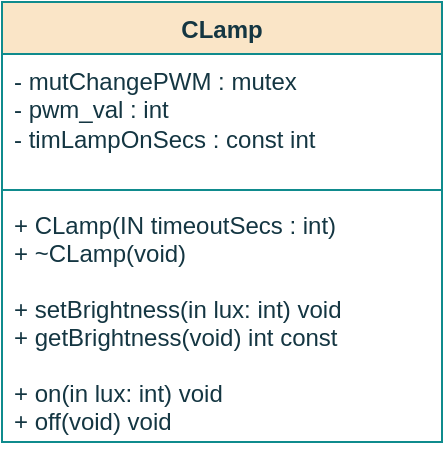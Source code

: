<mxfile version="16.0.2" type="github" pages="4">
  <diagram id="tfzxgMIFUyRC4YkPrTR2" name="Class">
    <mxGraphModel dx="540" dy="306" grid="1" gridSize="10" guides="1" tooltips="1" connect="1" arrows="1" fold="1" page="1" pageScale="1" pageWidth="850" pageHeight="1100" math="0" shadow="0">
      <root>
        <mxCell id="0" />
        <mxCell id="1" parent="0" />
        <mxCell id="pnLnJ_2iHtYTDMWjVPW9-1" value="CLamp" style="swimlane;fontStyle=1;align=center;verticalAlign=top;childLayout=stackLayout;horizontal=1;startSize=26;horizontalStack=0;resizeParent=1;resizeParentMax=0;resizeLast=0;collapsible=1;marginBottom=0;fillColor=#FAE5C7;strokeColor=#0F8B8D;fontColor=#143642;" parent="1" vertex="1">
          <mxGeometry x="340" y="170" width="220" height="220" as="geometry" />
        </mxCell>
        <mxCell id="pnLnJ_2iHtYTDMWjVPW9-2" value="- mutChangePWM : mutex&lt;br&gt;- pwm_val : int&lt;br&gt;- timLampOnSecs : const int" style="text;strokeColor=none;fillColor=none;align=left;verticalAlign=top;spacingLeft=4;spacingRight=4;overflow=hidden;rotatable=0;points=[[0,0.5],[1,0.5]];portConstraint=eastwest;fontColor=#143642;fontStyle=0;html=1;" parent="pnLnJ_2iHtYTDMWjVPW9-1" vertex="1">
          <mxGeometry y="26" width="220" height="64" as="geometry" />
        </mxCell>
        <mxCell id="pnLnJ_2iHtYTDMWjVPW9-3" value="" style="line;strokeWidth=1;fillColor=none;align=left;verticalAlign=middle;spacingTop=-1;spacingLeft=3;spacingRight=3;rotatable=0;labelPosition=right;points=[];portConstraint=eastwest;labelBackgroundColor=#DAD2D8;strokeColor=#0F8B8D;fontColor=#143642;" parent="pnLnJ_2iHtYTDMWjVPW9-1" vertex="1">
          <mxGeometry y="90" width="220" height="8" as="geometry" />
        </mxCell>
        <mxCell id="pnLnJ_2iHtYTDMWjVPW9-4" value="+ CLamp(IN timeoutSecs : int)&#xa;+ ~CLamp(void)&#xa;&#xa;+ setBrightness(in lux: int) void&#xa;+ getBrightness(void) int const&#xa;&#xa;+ on(in lux: int) void&#xa;+ off(void) void&#xa;&#xa;&#xa;&#xa;&#xa;" style="text;strokeColor=none;fillColor=none;align=left;verticalAlign=top;spacingLeft=4;spacingRight=4;overflow=hidden;rotatable=0;points=[[0,0.5],[1,0.5]];portConstraint=eastwest;fontColor=#143642;" parent="pnLnJ_2iHtYTDMWjVPW9-1" vertex="1">
          <mxGeometry y="98" width="220" height="122" as="geometry" />
        </mxCell>
      </root>
    </mxGraphModel>
  </diagram>
  <diagram id="xVMqxLIBQwNV7bNQTytV" name="Constructor">
    <mxGraphModel dx="1390" dy="306" grid="1" gridSize="10" guides="1" tooltips="1" connect="1" arrows="1" fold="1" page="1" pageScale="1" pageWidth="850" pageHeight="1100" math="0" shadow="0">
      <root>
        <mxCell id="ZppdqG59nGM6C0i3Hnui-0" />
        <mxCell id="ZppdqG59nGM6C0i3Hnui-1" parent="ZppdqG59nGM6C0i3Hnui-0" />
        <mxCell id="ZppdqG59nGM6C0i3Hnui-2" style="edgeStyle=orthogonalEdgeStyle;curved=0;rounded=1;sketch=0;orthogonalLoop=1;jettySize=auto;html=1;exitX=0.5;exitY=1;exitDx=0;exitDy=0;entryX=0.5;entryY=0;entryDx=0;entryDy=0;fontColor=#143642;strokeColor=#A8201A;fillColor=#FAE5C7;" parent="ZppdqG59nGM6C0i3Hnui-1" source="ZppdqG59nGM6C0i3Hnui-3" edge="1">
          <mxGeometry relative="1" as="geometry">
            <mxPoint x="-604.38" y="160" as="targetPoint" />
          </mxGeometry>
        </mxCell>
        <mxCell id="ZppdqG59nGM6C0i3Hnui-3" value="&lt;div&gt;CLamp&lt;/div&gt;&lt;div&gt;&lt;br&gt;&lt;/div&gt;&lt;div&gt;IN: &lt;i&gt;&lt;span style=&quot;font-weight: normal&quot;&gt;timeoutSecs&lt;/span&gt;&lt;/i&gt;&lt;/div&gt;" style="ellipse;whiteSpace=wrap;html=1;fillColor=#FAE5C7;strokeColor=#0F8B8D;fontColor=#143642;fontStyle=1" parent="ZppdqG59nGM6C0i3Hnui-1" vertex="1">
          <mxGeometry x="-674.26" y="70" width="140" height="60" as="geometry" />
        </mxCell>
        <mxCell id="ZppdqG59nGM6C0i3Hnui-4" style="edgeStyle=orthogonalEdgeStyle;curved=0;rounded=1;sketch=0;orthogonalLoop=1;jettySize=auto;html=1;exitX=0.5;exitY=1;exitDx=0;exitDy=0;entryX=0.5;entryY=0;entryDx=0;entryDy=0;fontColor=#143642;strokeColor=#A8201A;fillColor=#FAE5C7;" parent="ZppdqG59nGM6C0i3Hnui-1" source="ZppdqG59nGM6C0i3Hnui-5" edge="1">
          <mxGeometry relative="1" as="geometry">
            <mxPoint x="-604.265" y="270" as="targetPoint" />
          </mxGeometry>
        </mxCell>
        <mxCell id="ZppdqG59nGM6C0i3Hnui-5" value="&lt;div&gt;&lt;i&gt;pwm_val &amp;lt;- 0&lt;/i&gt;&lt;/div&gt;&lt;div&gt;&lt;i&gt;timLampOnSecs &amp;lt;- timeoutSecs&lt;br&gt;&lt;/i&gt;&lt;/div&gt;" style="rounded=0;whiteSpace=wrap;html=1;sketch=0;fontColor=#143642;strokeColor=#0F8B8D;fillColor=#FAE5C7;" parent="ZppdqG59nGM6C0i3Hnui-1" vertex="1">
          <mxGeometry x="-701.58" y="210" width="194.63" height="40" as="geometry" />
        </mxCell>
        <mxCell id="ZppdqG59nGM6C0i3Hnui-8" value="End" style="ellipse;whiteSpace=wrap;html=1;fillColor=#FAE5C7;strokeColor=#0F8B8D;fontColor=#143642;fontStyle=1" parent="ZppdqG59nGM6C0i3Hnui-1" vertex="1">
          <mxGeometry x="-633.39" y="270" width="58.25" height="40" as="geometry" />
        </mxCell>
        <mxCell id="9J_U7B2gmI8S1biqho4u-1" style="edgeStyle=orthogonalEdgeStyle;rounded=1;orthogonalLoop=1;jettySize=auto;html=1;exitX=0.5;exitY=1;exitDx=0;exitDy=0;entryX=0.5;entryY=0;entryDx=0;entryDy=0;strokeColor=#A8201A;" edge="1" parent="ZppdqG59nGM6C0i3Hnui-1" source="9J_U7B2gmI8S1biqho4u-0" target="ZppdqG59nGM6C0i3Hnui-5">
          <mxGeometry relative="1" as="geometry" />
        </mxCell>
        <mxCell id="9J_U7B2gmI8S1biqho4u-0" value="&lt;div&gt;&lt;b&gt;Init&lt;/b&gt; &lt;i&gt;mutChangePWM&lt;/i&gt;&lt;/div&gt;" style="rounded=0;whiteSpace=wrap;html=1;sketch=0;fontColor=#143642;strokeColor=#0F8B8D;fillColor=#FAE5C7;" vertex="1" parent="ZppdqG59nGM6C0i3Hnui-1">
          <mxGeometry x="-701.58" y="160" width="194.64" height="30" as="geometry" />
        </mxCell>
      </root>
    </mxGraphModel>
  </diagram>
  <diagram id="csvSEsHZ16Q2lcLh0GwI" name="on">
    <mxGraphModel dx="540" dy="306" grid="1" gridSize="10" guides="1" tooltips="1" connect="1" arrows="1" fold="1" page="1" pageScale="1" pageWidth="850" pageHeight="1100" math="0" shadow="0">
      <root>
        <mxCell id="3CXoEu-o4tqywf-_3JAx-0" />
        <mxCell id="3CXoEu-o4tqywf-_3JAx-1" parent="3CXoEu-o4tqywf-_3JAx-0" />
        <mxCell id="3CXoEu-o4tqywf-_3JAx-2" style="edgeStyle=orthogonalEdgeStyle;rounded=0;orthogonalLoop=1;jettySize=auto;html=1;exitX=0.5;exitY=1;exitDx=0;exitDy=0;entryX=0.5;entryY=0;entryDx=0;entryDy=0;strokeColor=#A8201A;" edge="1" parent="3CXoEu-o4tqywf-_3JAx-1" target="3CXoEu-o4tqywf-_3JAx-6">
          <mxGeometry relative="1" as="geometry">
            <mxPoint x="425" y="230" as="sourcePoint" />
          </mxGeometry>
        </mxCell>
        <mxCell id="3CXoEu-o4tqywf-_3JAx-4" style="edgeStyle=orthogonalEdgeStyle;rounded=0;orthogonalLoop=1;jettySize=auto;html=1;exitX=0.5;exitY=1;exitDx=0;exitDy=0;entryX=0.5;entryY=0;entryDx=0;entryDy=0;strokeColor=#A8201A;" edge="1" parent="3CXoEu-o4tqywf-_3JAx-1" source="3CXoEu-o4tqywf-_3JAx-5">
          <mxGeometry relative="1" as="geometry">
            <mxPoint x="425" y="150" as="targetPoint" />
          </mxGeometry>
        </mxCell>
        <mxCell id="3CXoEu-o4tqywf-_3JAx-5" value="&lt;div&gt;On&lt;/div&gt;&lt;div&gt;&lt;br&gt;&lt;/div&gt;&lt;div&gt;IN: &lt;span style=&quot;font-weight: normal&quot;&gt;&lt;i&gt;lux&lt;/i&gt;&lt;/span&gt;&lt;br&gt;&lt;/div&gt;" style="ellipse;whiteSpace=wrap;html=1;fontFamily=Helvetica;fillColor=#FAE5C7;strokeColor=#0F8B8D;fontColor=#143642;fontStyle=1" vertex="1" parent="3CXoEu-o4tqywf-_3JAx-1">
          <mxGeometry x="375.0" y="70" width="100" height="50" as="geometry" />
        </mxCell>
        <mxCell id="3CXoEu-o4tqywf-_3JAx-6" value="end" style="ellipse;whiteSpace=wrap;html=1;fillColor=#FAE5C7;strokeColor=#0F8B8D;fontColor=#143642;fontStyle=1" vertex="1" parent="3CXoEu-o4tqywf-_3JAx-1">
          <mxGeometry x="401" y="250" width="48" height="30" as="geometry" />
        </mxCell>
        <mxCell id="3CXoEu-o4tqywf-_3JAx-8" value="setBrightness(&lt;i&gt;&lt;span style=&quot;font-weight: normal&quot;&gt;lux&lt;/span&gt;)&lt;/i&gt;" style="shape=process;whiteSpace=wrap;html=1;backgroundOutline=1;rounded=0;sketch=0;fontColor=#143642;strokeColor=#0F8B8D;fillColor=#FAE5C7;fontStyle=1;size=0.094;" vertex="1" parent="3CXoEu-o4tqywf-_3JAx-1">
          <mxGeometry x="350" y="200" width="150" height="30" as="geometry" />
        </mxCell>
        <mxCell id="_FU47Ym_m23ZqO0En8Vn-1" style="edgeStyle=orthogonalEdgeStyle;rounded=1;orthogonalLoop=1;jettySize=auto;html=1;exitX=0.5;exitY=1;exitDx=0;exitDy=0;entryX=0.5;entryY=0;entryDx=0;entryDy=0;strokeColor=#A8201A;" edge="1" parent="3CXoEu-o4tqywf-_3JAx-1" source="_FU47Ym_m23ZqO0En8Vn-0" target="3CXoEu-o4tqywf-_3JAx-8">
          <mxGeometry relative="1" as="geometry" />
        </mxCell>
        <mxCell id="_FU47Ym_m23ZqO0En8Vn-0" value="&lt;b&gt;initPWM()&lt;/b&gt;" style="shape=process;whiteSpace=wrap;html=1;backgroundOutline=1;rounded=0;sketch=0;fontColor=#143642;strokeColor=#0F8B8D;fillColor=#FAE5C7;" vertex="1" parent="3CXoEu-o4tqywf-_3JAx-1">
          <mxGeometry x="350" y="150" width="150" height="30" as="geometry" />
        </mxCell>
        <mxCell id="RX81MQo22KKmImXuk2oH-1" style="edgeStyle=orthogonalEdgeStyle;rounded=0;orthogonalLoop=1;jettySize=auto;html=1;exitX=0.5;exitY=1;exitDx=0;exitDy=0;entryX=0.5;entryY=0;entryDx=0;entryDy=0;strokeColor=#A8201A;" edge="1" parent="3CXoEu-o4tqywf-_3JAx-1" source="RX81MQo22KKmImXuk2oH-2">
          <mxGeometry relative="1" as="geometry">
            <mxPoint x="605" y="150" as="targetPoint" />
          </mxGeometry>
        </mxCell>
        <mxCell id="RX81MQo22KKmImXuk2oH-2" value="&lt;div&gt;Off&lt;br&gt;&lt;/div&gt;" style="ellipse;whiteSpace=wrap;html=1;fontFamily=Helvetica;fillColor=#FAE5C7;strokeColor=#0F8B8D;fontColor=#143642;fontStyle=1" vertex="1" parent="3CXoEu-o4tqywf-_3JAx-1">
          <mxGeometry x="555" y="70" width="100" height="50" as="geometry" />
        </mxCell>
        <mxCell id="RX81MQo22KKmImXuk2oH-3" value="end" style="ellipse;whiteSpace=wrap;html=1;fillColor=#FAE5C7;strokeColor=#0F8B8D;fontColor=#143642;fontStyle=1" vertex="1" parent="3CXoEu-o4tqywf-_3JAx-1">
          <mxGeometry x="581" y="200" width="48" height="30" as="geometry" />
        </mxCell>
        <mxCell id="RX81MQo22KKmImXuk2oH-5" style="edgeStyle=orthogonalEdgeStyle;rounded=1;orthogonalLoop=1;jettySize=auto;html=1;exitX=0.5;exitY=1;exitDx=0;exitDy=0;entryX=0.5;entryY=0;entryDx=0;entryDy=0;strokeColor=#A8201A;" edge="1" parent="3CXoEu-o4tqywf-_3JAx-1" source="RX81MQo22KKmImXuk2oH-6">
          <mxGeometry relative="1" as="geometry">
            <mxPoint x="605" y="200.0" as="targetPoint" />
          </mxGeometry>
        </mxCell>
        <mxCell id="RX81MQo22KKmImXuk2oH-6" value="&lt;b&gt;killPWM()&lt;/b&gt;" style="shape=process;whiteSpace=wrap;html=1;backgroundOutline=1;rounded=0;sketch=0;fontColor=#143642;strokeColor=#0F8B8D;fillColor=#FAE5C7;" vertex="1" parent="3CXoEu-o4tqywf-_3JAx-1">
          <mxGeometry x="530" y="150" width="150" height="30" as="geometry" />
        </mxCell>
      </root>
    </mxGraphModel>
  </diagram>
  <diagram id="vU8sWpJH29Jlqj7GU1nT" name="setBrightness">
    <mxGraphModel dx="1975" dy="637" grid="1" gridSize="10" guides="1" tooltips="1" connect="1" arrows="1" fold="1" page="1" pageScale="1" pageWidth="850" pageHeight="1100" math="0" shadow="0">
      <root>
        <mxCell id="iF5EiazJQ56Jre3fMpjI-0" />
        <mxCell id="iF5EiazJQ56Jre3fMpjI-1" parent="iF5EiazJQ56Jre3fMpjI-0" />
        <mxCell id="iF5EiazJQ56Jre3fMpjI-2" style="edgeStyle=orthogonalEdgeStyle;curved=0;rounded=1;sketch=0;orthogonalLoop=1;jettySize=auto;html=1;exitX=0.5;exitY=1;exitDx=0;exitDy=0;entryX=0.5;entryY=0;entryDx=0;entryDy=0;fontColor=#143642;strokeColor=#A8201A;fillColor=#FAE5C7;" parent="iF5EiazJQ56Jre3fMpjI-1" source="iF5EiazJQ56Jre3fMpjI-3" target="iF5EiazJQ56Jre3fMpjI-5" edge="1">
          <mxGeometry relative="1" as="geometry" />
        </mxCell>
        <mxCell id="iF5EiazJQ56Jre3fMpjI-3" value="&lt;div&gt;setBrightness&lt;/div&gt;&lt;div&gt;&lt;br&gt;&lt;/div&gt;&lt;div&gt;IN: &lt;span style=&quot;font-weight: normal&quot;&gt;&lt;i&gt;lux&lt;/i&gt;&lt;/span&gt;&lt;br&gt;&lt;/div&gt;" style="ellipse;whiteSpace=wrap;html=1;fillColor=#FAE5C7;strokeColor=#0F8B8D;fontColor=#143642;fontStyle=1" parent="iF5EiazJQ56Jre3fMpjI-1" vertex="1">
          <mxGeometry x="-488" y="110" width="125.5" height="60" as="geometry" />
        </mxCell>
        <mxCell id="iF5EiazJQ56Jre3fMpjI-4" value="" style="edgeStyle=orthogonalEdgeStyle;curved=0;rounded=1;sketch=0;orthogonalLoop=1;jettySize=auto;html=1;fontColor=#143642;strokeColor=#A8201A;fillColor=#FAE5C7;entryX=0.5;entryY=0;entryDx=0;entryDy=0;" parent="iF5EiazJQ56Jre3fMpjI-1" source="iF5EiazJQ56Jre3fMpjI-5" edge="1" target="9d5YkTC6i9v7ooaXHAPG-0">
          <mxGeometry relative="1" as="geometry">
            <mxPoint x="-425.171" y="260" as="targetPoint" />
          </mxGeometry>
        </mxCell>
        <mxCell id="iF5EiazJQ56Jre3fMpjI-5" value="&lt;b&gt;Lock&lt;/b&gt; &lt;i&gt;mutChangePWM&lt;/i&gt;" style="rounded=0;whiteSpace=wrap;html=1;sketch=0;fontColor=#143642;strokeColor=#0F8B8D;fillColor=#FAE5C7;" parent="iF5EiazJQ56Jre3fMpjI-1" vertex="1">
          <mxGeometry x="-500.25" y="200" width="150.25" height="30" as="geometry" />
        </mxCell>
        <mxCell id="iF5EiazJQ56Jre3fMpjI-6" style="edgeStyle=orthogonalEdgeStyle;curved=0;rounded=1;sketch=0;orthogonalLoop=1;jettySize=auto;html=1;exitX=0.5;exitY=1;exitDx=0;exitDy=0;entryX=0.5;entryY=0;entryDx=0;entryDy=0;fontSize=11;fontColor=#143642;strokeColor=#A8201A;fillColor=#FAE5C7;" parent="iF5EiazJQ56Jre3fMpjI-1" source="iF5EiazJQ56Jre3fMpjI-7" target="iF5EiazJQ56Jre3fMpjI-15" edge="1">
          <mxGeometry relative="1" as="geometry" />
        </mxCell>
        <mxCell id="iF5EiazJQ56Jre3fMpjI-7" value="&lt;b&gt;Unlock&lt;/b&gt; &lt;i&gt;mutChangePWM&lt;/i&gt;" style="rounded=0;whiteSpace=wrap;html=1;sketch=0;fontColor=#143642;strokeColor=#0F8B8D;fillColor=#FAE5C7;" parent="iF5EiazJQ56Jre3fMpjI-1" vertex="1">
          <mxGeometry x="-500.75" y="350" width="150" height="30" as="geometry" />
        </mxCell>
        <mxCell id="iF5EiazJQ56Jre3fMpjI-8" style="edgeStyle=orthogonalEdgeStyle;curved=0;rounded=1;sketch=0;orthogonalLoop=1;jettySize=auto;html=1;exitX=0.5;exitY=1;exitDx=0;exitDy=0;fontColor=#143642;strokeColor=#A8201A;fillColor=#FAE5C7;entryX=0.5;entryY=0;entryDx=0;entryDy=0;" parent="iF5EiazJQ56Jre3fMpjI-1" edge="1" target="iF5EiazJQ56Jre3fMpjI-7" source="iF5EiazJQ56Jre3fMpjI-10">
          <mxGeometry relative="1" as="geometry">
            <mxPoint x="-425.25" y="360" as="sourcePoint" />
            <mxPoint x="-425" y="380" as="targetPoint" />
          </mxGeometry>
        </mxCell>
        <mxCell id="iF5EiazJQ56Jre3fMpjI-9" value="End" style="ellipse;whiteSpace=wrap;html=1;fillColor=#FAE5C7;strokeColor=#0F8B8D;fontColor=#143642;fontStyle=1" parent="iF5EiazJQ56Jre3fMpjI-1" vertex="1">
          <mxGeometry x="-454.75" y="610" width="58.25" height="40" as="geometry" />
        </mxCell>
        <mxCell id="iF5EiazJQ56Jre3fMpjI-10" value="&lt;b&gt;setPWM&lt;/b&gt;(&lt;i&gt;lux&lt;/i&gt;)" style="shape=process;whiteSpace=wrap;html=1;backgroundOutline=1;rounded=0;sketch=0;fontColor=#143642;strokeColor=#0F8B8D;fillColor=#FAE5C7;" parent="iF5EiazJQ56Jre3fMpjI-1" vertex="1">
          <mxGeometry x="-500.75" y="300" width="150" height="30" as="geometry" />
        </mxCell>
        <mxCell id="iF5EiazJQ56Jre3fMpjI-11" style="edgeStyle=orthogonalEdgeStyle;rounded=1;sketch=0;orthogonalLoop=1;jettySize=auto;html=1;exitX=0;exitY=0.5;exitDx=0;exitDy=0;fontColor=#143642;strokeColor=#A8201A;fillColor=#FAE5C7;" parent="iF5EiazJQ56Jre3fMpjI-1" source="iF5EiazJQ56Jre3fMpjI-15" target="iF5EiazJQ56Jre3fMpjI-17" edge="1">
          <mxGeometry relative="1" as="geometry">
            <mxPoint x="-530" y="560" as="targetPoint" />
          </mxGeometry>
        </mxCell>
        <mxCell id="iF5EiazJQ56Jre3fMpjI-12" value="Yes" style="edgeLabel;html=1;align=center;verticalAlign=middle;resizable=0;points=[];fontColor=#143642;" parent="iF5EiazJQ56Jre3fMpjI-11" vertex="1" connectable="0">
          <mxGeometry x="-0.634" y="-1" relative="1" as="geometry">
            <mxPoint as="offset" />
          </mxGeometry>
        </mxCell>
        <mxCell id="iF5EiazJQ56Jre3fMpjI-13" style="edgeStyle=orthogonalEdgeStyle;curved=0;rounded=1;sketch=0;orthogonalLoop=1;jettySize=auto;html=1;exitX=1;exitY=0.5;exitDx=0;exitDy=0;fontSize=11;fontColor=#143642;strokeColor=#A8201A;fillColor=#FAE5C7;entryX=1;entryY=0.5;entryDx=0;entryDy=0;" parent="iF5EiazJQ56Jre3fMpjI-1" source="iF5EiazJQ56Jre3fMpjI-15" target="iF5EiazJQ56Jre3fMpjI-19" edge="1">
          <mxGeometry relative="1" as="geometry">
            <Array as="points">
              <mxPoint x="-320" y="440" />
              <mxPoint x="-320" y="560" />
            </Array>
          </mxGeometry>
        </mxCell>
        <mxCell id="iF5EiazJQ56Jre3fMpjI-14" value="No" style="edgeLabel;html=1;align=center;verticalAlign=middle;resizable=0;points=[];fontSize=11;fontColor=#143642;" parent="iF5EiazJQ56Jre3fMpjI-13" vertex="1" connectable="0">
          <mxGeometry x="-0.897" y="2" relative="1" as="geometry">
            <mxPoint as="offset" />
          </mxGeometry>
        </mxCell>
        <mxCell id="iF5EiazJQ56Jre3fMpjI-15" value="&lt;div&gt;PWM is&lt;/div&gt;&lt;div&gt;maximum ?&lt;br&gt;&lt;/div&gt;" style="rhombus;whiteSpace=wrap;html=1;rounded=0;sketch=0;fontColor=#143642;strokeColor=#0F8B8D;fillColor=#FAE5C7;" parent="iF5EiazJQ56Jre3fMpjI-1" vertex="1">
          <mxGeometry x="-468.25" y="400" width="85.5" height="80" as="geometry" />
        </mxCell>
        <mxCell id="iF5EiazJQ56Jre3fMpjI-16" style="edgeStyle=orthogonalEdgeStyle;curved=0;rounded=1;sketch=0;orthogonalLoop=1;jettySize=auto;html=1;exitX=0.5;exitY=1;exitDx=0;exitDy=0;entryX=0;entryY=0.5;entryDx=0;entryDy=0;fontSize=11;fontColor=#143642;strokeColor=#A8201A;fillColor=#FAE5C7;" parent="iF5EiazJQ56Jre3fMpjI-1" source="iF5EiazJQ56Jre3fMpjI-17" target="iF5EiazJQ56Jre3fMpjI-19" edge="1">
          <mxGeometry relative="1" as="geometry" />
        </mxCell>
        <mxCell id="iF5EiazJQ56Jre3fMpjI-17" value="&lt;div&gt;&lt;b&gt;setTimer&lt;/b&gt;&lt;/div&gt;&lt;div&gt;(&lt;i&gt;timLampOnSecs&lt;/i&gt;)&lt;/div&gt;" style="shape=process;whiteSpace=wrap;html=1;backgroundOutline=1;rounded=0;sketch=0;fontColor=#143642;strokeColor=#0F8B8D;fillColor=#FAE5C7;" parent="iF5EiazJQ56Jre3fMpjI-1" vertex="1">
          <mxGeometry x="-594.75" y="480" width="140" height="40" as="geometry" />
        </mxCell>
        <mxCell id="iF5EiazJQ56Jre3fMpjI-18" style="edgeStyle=orthogonalEdgeStyle;curved=0;rounded=1;sketch=0;orthogonalLoop=1;jettySize=auto;html=1;exitX=0.5;exitY=1;exitDx=0;exitDy=0;entryX=0.5;entryY=0;entryDx=0;entryDy=0;fontSize=11;fontColor=#143642;strokeColor=#A8201A;fillColor=#FAE5C7;" parent="iF5EiazJQ56Jre3fMpjI-1" source="iF5EiazJQ56Jre3fMpjI-19" target="iF5EiazJQ56Jre3fMpjI-9" edge="1">
          <mxGeometry relative="1" as="geometry">
            <mxPoint x="-425.495" y="600" as="targetPoint" />
            <Array as="points">
              <mxPoint x="-425" y="585" />
              <mxPoint x="-426" y="585" />
            </Array>
          </mxGeometry>
        </mxCell>
        <mxCell id="iF5EiazJQ56Jre3fMpjI-19" value="" style="ellipse;whiteSpace=wrap;html=1;aspect=fixed;rounded=0;sketch=0;fontColor=#143642;strokeColor=#0F8B8D;fillColor=#FAE5C7;" parent="iF5EiazJQ56Jre3fMpjI-1" vertex="1">
          <mxGeometry x="-435" y="550" width="20" height="20" as="geometry" />
        </mxCell>
        <mxCell id="9d5YkTC6i9v7ooaXHAPG-1" value="" style="edgeStyle=orthogonalEdgeStyle;rounded=1;orthogonalLoop=1;jettySize=auto;html=1;strokeColor=#A8201A;entryX=0.5;entryY=0;entryDx=0;entryDy=0;" parent="iF5EiazJQ56Jre3fMpjI-1" source="9d5YkTC6i9v7ooaXHAPG-0" target="iF5EiazJQ56Jre3fMpjI-10" edge="1">
          <mxGeometry relative="1" as="geometry">
            <mxPoint x="-425" y="320" as="targetPoint" />
          </mxGeometry>
        </mxCell>
        <mxCell id="9d5YkTC6i9v7ooaXHAPG-0" value="&lt;i&gt;pwm&lt;/i&gt;_val &amp;lt;- &lt;i&gt;lux&lt;/i&gt;" style="rounded=0;whiteSpace=wrap;html=1;sketch=0;fontColor=#143642;strokeColor=#0F8B8D;fillColor=#FAE5C7;" parent="iF5EiazJQ56Jre3fMpjI-1" vertex="1">
          <mxGeometry x="-500.75" y="250" width="150.25" height="30" as="geometry" />
        </mxCell>
      </root>
    </mxGraphModel>
  </diagram>
</mxfile>
